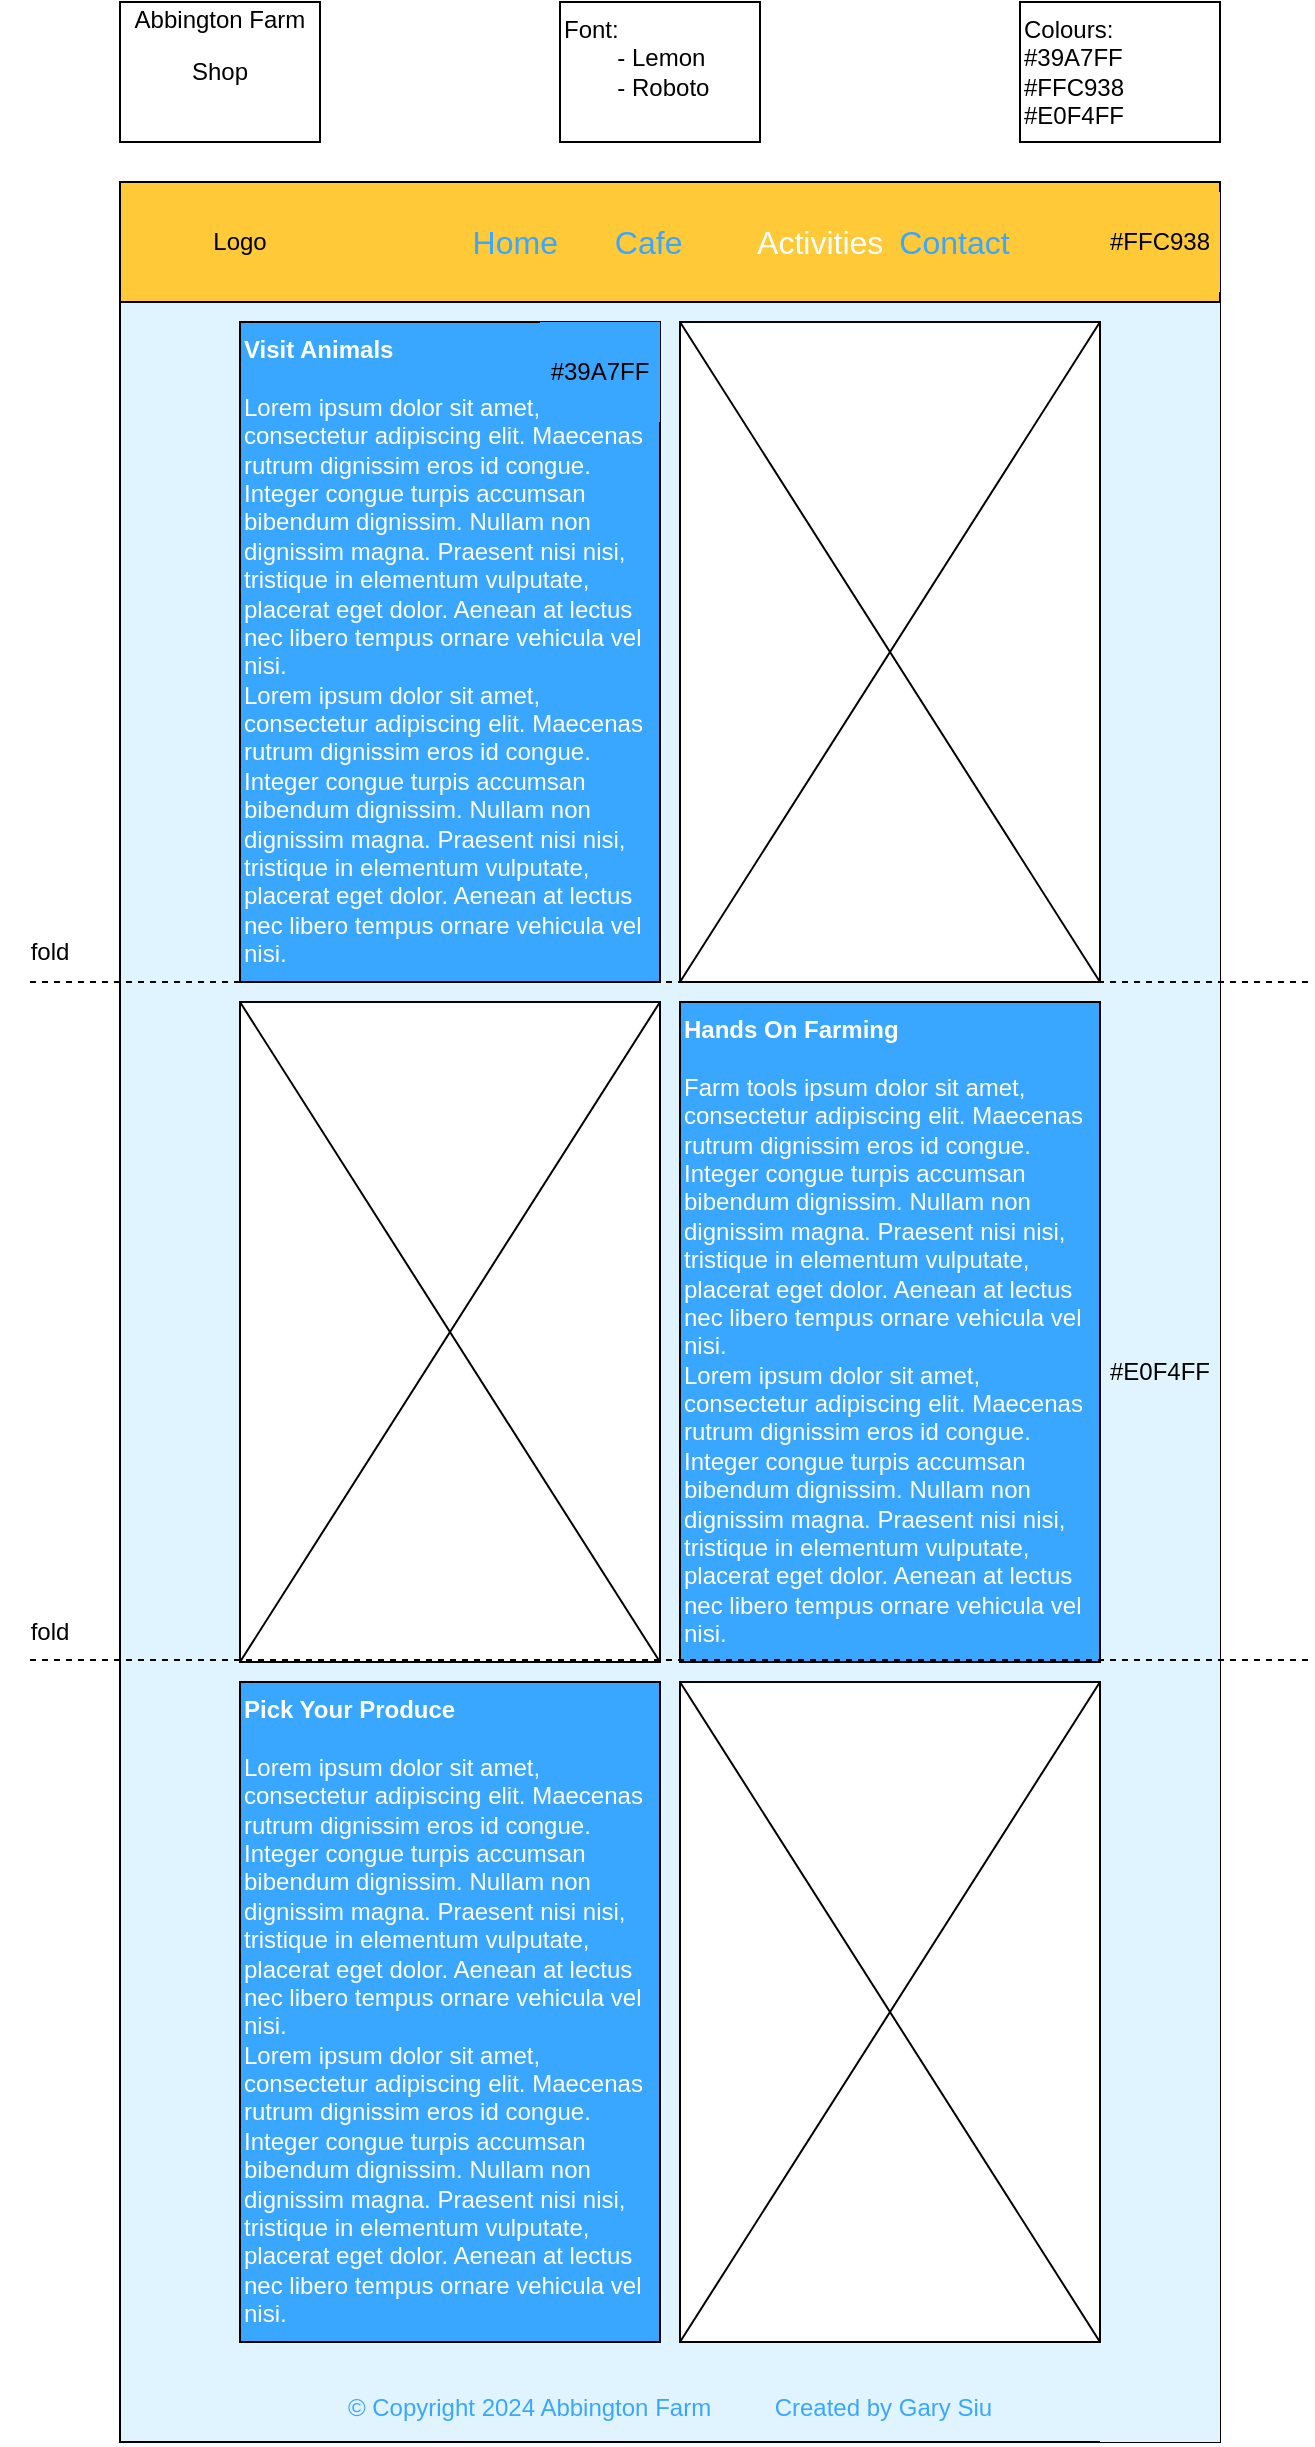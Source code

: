 <mxfile version="23.1.6" type="device">
  <diagram name="Page-1" id="TmDt9XGM6VzQtZlpyaEq">
    <mxGraphModel dx="748" dy="1153" grid="1" gridSize="10" guides="1" tooltips="1" connect="1" arrows="1" fold="1" page="1" pageScale="1" pageWidth="827" pageHeight="1169" math="0" shadow="0">
      <root>
        <mxCell id="0" />
        <mxCell id="1" parent="0" />
        <mxCell id="0ws95KaB-2t9atwoKgnw-23" value="" style="rounded=0;whiteSpace=wrap;html=1;fillColor=#E0F4FF;" parent="1" vertex="1">
          <mxGeometry x="100" y="220" width="550" height="1070" as="geometry" />
        </mxCell>
        <mxCell id="0ws95KaB-2t9atwoKgnw-8" value="#E0F4FF" style="rounded=0;whiteSpace=wrap;html=1;strokeColor=none;fillColor=#E0F4FF;" parent="1" vertex="1">
          <mxGeometry x="590" y="220" width="60" height="1070" as="geometry" />
        </mxCell>
        <mxCell id="0ws95KaB-2t9atwoKgnw-19" value="&lt;font color=&quot;#ffffff&quot;&gt;&lt;b&gt;Hands On Farming&lt;/b&gt;&lt;br&gt;&lt;br&gt;Farm tools ipsum dolor sit amet, consectetur adipiscing elit. Maecenas rutrum dignissim eros id congue. Integer congue turpis accumsan bibendum dignissim. Nullam non dignissim magna. Praesent nisi nisi, tristique in elementum vulputate, placerat eget dolor. Aenean at lectus nec libero tempus ornare vehicula vel nisi.&lt;br&gt;Lorem ipsum dolor sit amet, consectetur adipiscing elit. Maecenas rutrum dignissim eros id congue. Integer congue turpis accumsan bibendum dignissim. Nullam non dignissim magna. Praesent nisi nisi, tristique in elementum vulputate, placerat eget dolor. Aenean at lectus nec libero tempus ornare vehicula vel nisi.&lt;/font&gt;" style="rounded=0;whiteSpace=wrap;html=1;verticalAlign=top;align=left;fillColor=#39A7FF;" parent="1" vertex="1">
          <mxGeometry x="380" y="570" width="210" height="330" as="geometry" />
        </mxCell>
        <mxCell id="0ws95KaB-2t9atwoKgnw-32" value="" style="endArrow=none;dashed=1;html=1;rounded=0;" parent="1" edge="1">
          <mxGeometry width="50" height="50" relative="1" as="geometry">
            <mxPoint x="55" y="560" as="sourcePoint" />
            <mxPoint x="695" y="560" as="targetPoint" />
          </mxGeometry>
        </mxCell>
        <mxCell id="0ws95KaB-2t9atwoKgnw-33" value="fold" style="rounded=0;whiteSpace=wrap;html=1;strokeColor=none;fillColor=none;" parent="1" vertex="1">
          <mxGeometry x="40" y="530" width="50" height="30" as="geometry" />
        </mxCell>
        <mxCell id="0ws95KaB-2t9atwoKgnw-35" value="&lt;font color=&quot;#ffffff&quot;&gt;&lt;b&gt;Visit Animals&lt;/b&gt;&lt;br&gt;&lt;br&gt;Lorem ipsum dolor sit amet, consectetur adipiscing elit. Maecenas rutrum dignissim eros id congue. Integer congue turpis accumsan bibendum dignissim. Nullam non dignissim magna. Praesent nisi nisi, tristique in elementum vulputate, placerat eget dolor. Aenean at lectus nec libero tempus ornare vehicula vel nisi.&lt;br&gt;Lorem ipsum dolor sit amet, consectetur adipiscing elit. Maecenas rutrum dignissim eros id congue. Integer congue turpis accumsan bibendum dignissim. Nullam non dignissim magna. Praesent nisi nisi, tristique in elementum vulputate, placerat eget dolor. Aenean at lectus nec libero tempus ornare vehicula vel nisi.&lt;/font&gt;" style="rounded=0;whiteSpace=wrap;html=1;verticalAlign=top;align=left;fillColor=#39A7FF;" parent="1" vertex="1">
          <mxGeometry x="160" y="230" width="210" height="330" as="geometry" />
        </mxCell>
        <mxCell id="0ws95KaB-2t9atwoKgnw-37" value="" style="group" parent="1" vertex="1" connectable="0">
          <mxGeometry x="380" y="230" width="210" height="330" as="geometry" />
        </mxCell>
        <mxCell id="0ws95KaB-2t9atwoKgnw-27" value="" style="rounded=0;whiteSpace=wrap;html=1;" parent="0ws95KaB-2t9atwoKgnw-37" vertex="1">
          <mxGeometry width="210" height="330" as="geometry" />
        </mxCell>
        <mxCell id="0ws95KaB-2t9atwoKgnw-28" value="" style="endArrow=none;html=1;rounded=0;exitX=0;exitY=0;exitDx=0;exitDy=0;entryX=1;entryY=1;entryDx=0;entryDy=0;" parent="0ws95KaB-2t9atwoKgnw-37" source="0ws95KaB-2t9atwoKgnw-27" target="0ws95KaB-2t9atwoKgnw-27" edge="1">
          <mxGeometry width="50" height="50" relative="1" as="geometry">
            <mxPoint x="-40" y="230" as="sourcePoint" />
            <mxPoint x="10" y="180" as="targetPoint" />
          </mxGeometry>
        </mxCell>
        <mxCell id="0ws95KaB-2t9atwoKgnw-29" value="" style="endArrow=none;html=1;rounded=0;exitX=0;exitY=1;exitDx=0;exitDy=0;entryX=1;entryY=0;entryDx=0;entryDy=0;" parent="0ws95KaB-2t9atwoKgnw-37" source="0ws95KaB-2t9atwoKgnw-27" target="0ws95KaB-2t9atwoKgnw-27" edge="1">
          <mxGeometry width="50" height="50" relative="1" as="geometry">
            <mxPoint x="-290.0" y="320" as="sourcePoint" />
            <mxPoint x="150" y="330" as="targetPoint" />
          </mxGeometry>
        </mxCell>
        <mxCell id="0ws95KaB-2t9atwoKgnw-38" value="" style="group" parent="1" vertex="1" connectable="0">
          <mxGeometry x="160" y="570" width="210" height="330" as="geometry" />
        </mxCell>
        <mxCell id="0ws95KaB-2t9atwoKgnw-39" value="" style="rounded=0;whiteSpace=wrap;html=1;" parent="0ws95KaB-2t9atwoKgnw-38" vertex="1">
          <mxGeometry width="210" height="330" as="geometry" />
        </mxCell>
        <mxCell id="0ws95KaB-2t9atwoKgnw-40" value="" style="endArrow=none;html=1;rounded=0;exitX=0;exitY=0;exitDx=0;exitDy=0;entryX=1;entryY=1;entryDx=0;entryDy=0;" parent="0ws95KaB-2t9atwoKgnw-38" source="0ws95KaB-2t9atwoKgnw-39" target="0ws95KaB-2t9atwoKgnw-39" edge="1">
          <mxGeometry width="50" height="50" relative="1" as="geometry">
            <mxPoint x="-40" y="230" as="sourcePoint" />
            <mxPoint x="10" y="180" as="targetPoint" />
          </mxGeometry>
        </mxCell>
        <mxCell id="0ws95KaB-2t9atwoKgnw-41" value="" style="endArrow=none;html=1;rounded=0;exitX=0;exitY=1;exitDx=0;exitDy=0;entryX=1;entryY=0;entryDx=0;entryDy=0;" parent="0ws95KaB-2t9atwoKgnw-38" source="0ws95KaB-2t9atwoKgnw-39" target="0ws95KaB-2t9atwoKgnw-39" edge="1">
          <mxGeometry width="50" height="50" relative="1" as="geometry">
            <mxPoint x="-290.0" y="320" as="sourcePoint" />
            <mxPoint x="150" y="330" as="targetPoint" />
          </mxGeometry>
        </mxCell>
        <mxCell id="0ws95KaB-2t9atwoKgnw-43" value="" style="group" parent="1" vertex="1" connectable="0">
          <mxGeometry x="380" y="910" width="210" height="330" as="geometry" />
        </mxCell>
        <mxCell id="0ws95KaB-2t9atwoKgnw-44" value="" style="rounded=0;whiteSpace=wrap;html=1;" parent="0ws95KaB-2t9atwoKgnw-43" vertex="1">
          <mxGeometry width="210" height="330" as="geometry" />
        </mxCell>
        <mxCell id="0ws95KaB-2t9atwoKgnw-45" value="" style="endArrow=none;html=1;rounded=0;exitX=0;exitY=0;exitDx=0;exitDy=0;entryX=1;entryY=1;entryDx=0;entryDy=0;" parent="0ws95KaB-2t9atwoKgnw-43" source="0ws95KaB-2t9atwoKgnw-44" target="0ws95KaB-2t9atwoKgnw-44" edge="1">
          <mxGeometry width="50" height="50" relative="1" as="geometry">
            <mxPoint x="-40" y="230" as="sourcePoint" />
            <mxPoint x="10" y="180" as="targetPoint" />
          </mxGeometry>
        </mxCell>
        <mxCell id="0ws95KaB-2t9atwoKgnw-46" value="" style="endArrow=none;html=1;rounded=0;exitX=0;exitY=1;exitDx=0;exitDy=0;entryX=1;entryY=0;entryDx=0;entryDy=0;" parent="0ws95KaB-2t9atwoKgnw-43" source="0ws95KaB-2t9atwoKgnw-44" target="0ws95KaB-2t9atwoKgnw-44" edge="1">
          <mxGeometry width="50" height="50" relative="1" as="geometry">
            <mxPoint x="-290.0" y="320" as="sourcePoint" />
            <mxPoint x="150" y="330" as="targetPoint" />
          </mxGeometry>
        </mxCell>
        <mxCell id="0ws95KaB-2t9atwoKgnw-47" value="&lt;font color=&quot;#ffffff&quot;&gt;&lt;b&gt;Pick Your Produce&lt;/b&gt;&lt;br&gt;&lt;br&gt;Lorem ipsum dolor sit amet, consectetur adipiscing elit. Maecenas rutrum dignissim eros id congue. Integer congue turpis accumsan bibendum dignissim. Nullam non dignissim magna. Praesent nisi nisi, tristique in elementum vulputate, placerat eget dolor. Aenean at lectus nec libero tempus ornare vehicula vel nisi.&lt;br&gt;Lorem ipsum dolor sit amet, consectetur adipiscing elit. Maecenas rutrum dignissim eros id congue. Integer congue turpis accumsan bibendum dignissim. Nullam non dignissim magna. Praesent nisi nisi, tristique in elementum vulputate, placerat eget dolor. Aenean at lectus nec libero tempus ornare vehicula vel nisi.&lt;/font&gt;" style="rounded=0;whiteSpace=wrap;html=1;verticalAlign=top;align=left;fillColor=#39A7FF;" parent="1" vertex="1">
          <mxGeometry x="160" y="910" width="210" height="330" as="geometry" />
        </mxCell>
        <mxCell id="0ws95KaB-2t9atwoKgnw-48" value="fold" style="rounded=0;whiteSpace=wrap;html=1;strokeColor=none;fillColor=none;" parent="1" vertex="1">
          <mxGeometry x="40" y="870" width="50" height="30" as="geometry" />
        </mxCell>
        <mxCell id="0ws95KaB-2t9atwoKgnw-50" value="" style="endArrow=none;dashed=1;html=1;rounded=0;" parent="1" edge="1">
          <mxGeometry width="50" height="50" relative="1" as="geometry">
            <mxPoint x="55" y="899" as="sourcePoint" />
            <mxPoint x="695" y="899" as="targetPoint" />
          </mxGeometry>
        </mxCell>
        <mxCell id="QlrDiMTmjFx_AdwDfv0w-2" value="&lt;div align=&quot;left&quot; style=&quot;font-size: 16px;&quot;&gt;&lt;font color=&quot;#39a7ff&quot; style=&quot;font-size: 16px;&quot;&gt;&lt;span style=&quot;white-space: pre;&quot;&gt;&#x9;&lt;/span&gt;&lt;span style=&quot;white-space: pre;&quot;&gt;&#x9;&lt;/span&gt;&lt;/font&gt;&lt;font color=&quot;#39a7ff&quot; style=&quot;font-size: 16px;&quot;&gt;Home&lt;/font&gt;&lt;font color=&quot;#39a7ff&quot; style=&quot;font-size: 16px;&quot;&gt; &lt;span style=&quot;white-space: pre;&quot;&gt;&#x9;&lt;/span&gt;&lt;/font&gt;&lt;font color=&quot;#39a7ff&quot; style=&quot;font-size: 16px;&quot;&gt;Cafe &lt;span style=&quot;white-space: pre;&quot;&gt;&#x9;&lt;/span&gt;&lt;/font&gt;&lt;font color=&quot;#ffffff&quot; style=&quot;font-size: 16px;&quot;&gt;Activities &lt;span style=&quot;white-space: pre;&quot;&gt;&#x9;&lt;/span&gt;&lt;/font&gt;&lt;font color=&quot;#39a7ff&quot; style=&quot;font-size: 16px;&quot;&gt;Contact&lt;br style=&quot;font-size: 16px;&quot;&gt;&lt;/font&gt;&lt;/div&gt;" style="rounded=0;whiteSpace=wrap;html=1;fillColor=#FFC938;fontSize=16;fontColor=#416D19;" parent="1" vertex="1">
          <mxGeometry x="100" y="160" width="550" height="60" as="geometry" />
        </mxCell>
        <mxCell id="QlrDiMTmjFx_AdwDfv0w-3" value="Logo" style="rounded=0;whiteSpace=wrap;html=1;strokeColor=none;fillColor=none;" parent="1" vertex="1">
          <mxGeometry x="100" y="160" width="120" height="60" as="geometry" />
        </mxCell>
        <mxCell id="QlrDiMTmjFx_AdwDfv0w-4" value="#FFC938" style="rounded=0;whiteSpace=wrap;html=1;fillColor=#FFC938;strokeColor=none;" parent="1" vertex="1">
          <mxGeometry x="590" y="165" width="60" height="50" as="geometry" />
        </mxCell>
        <mxCell id="QlrDiMTmjFx_AdwDfv0w-6" value="&lt;font color=&quot;#39a7ff&quot;&gt;&lt;br&gt;&lt;/font&gt;&lt;p&gt;&lt;font color=&quot;#39a7ff&quot;&gt;© Copyright 2024 Abbington Farm&lt;span style=&quot;white-space: pre;&quot;&gt;&#x9;&lt;/span&gt;&lt;span style=&quot;white-space: pre;&quot;&gt;&#x9;&lt;/span&gt;Created by Gary Siu&lt;br&gt;&lt;/font&gt;&lt;/p&gt;" style="rounded=0;whiteSpace=wrap;html=1;verticalAlign=middle;align=center;fillColor=#E0F4FF;strokeColor=none;" parent="1" vertex="1">
          <mxGeometry x="160" y="1250" width="430" height="30" as="geometry" />
        </mxCell>
        <mxCell id="QlrDiMTmjFx_AdwDfv0w-7" value="#39A7FF" style="rounded=0;whiteSpace=wrap;html=1;fillColor=#39A7FF;strokeColor=none;" parent="1" vertex="1">
          <mxGeometry x="310" y="230" width="60" height="50" as="geometry" />
        </mxCell>
        <mxCell id="38O7LvCPyG2D14HAYaSH-1" value="Font:&lt;br&gt;&lt;span style=&quot;white-space: pre;&quot;&gt;&#x9;&lt;/span&gt;- Lemon&lt;br&gt;&lt;span style=&quot;white-space: pre;&quot;&gt;&#x9;&lt;/span&gt;- Roboto" style="rounded=0;whiteSpace=wrap;html=1;align=left;verticalAlign=top;fontStyle=0" vertex="1" parent="1">
          <mxGeometry x="320" y="70" width="100" height="70" as="geometry" />
        </mxCell>
        <mxCell id="38O7LvCPyG2D14HAYaSH-2" value="Colours:&lt;span style=&quot;&quot;&gt; &lt;br&gt;#39A7FF&lt;/span&gt;&lt;br&gt;#FFC938&lt;br&gt;#E0F4FF" style="rounded=0;whiteSpace=wrap;html=1;align=left;verticalAlign=top;fontStyle=0" vertex="1" parent="1">
          <mxGeometry x="550" y="70" width="100" height="70" as="geometry" />
        </mxCell>
        <mxCell id="38O7LvCPyG2D14HAYaSH-3" value="" style="group" vertex="1" connectable="0" parent="1">
          <mxGeometry x="100" y="70" width="100" height="70" as="geometry" />
        </mxCell>
        <mxCell id="38O7LvCPyG2D14HAYaSH-4" value="Shop" style="rounded=0;whiteSpace=wrap;html=1;align=center;verticalAlign=middle;" vertex="1" parent="38O7LvCPyG2D14HAYaSH-3">
          <mxGeometry width="100" height="70" as="geometry" />
        </mxCell>
        <mxCell id="38O7LvCPyG2D14HAYaSH-5" value="Abbington Farm" style="rounded=0;whiteSpace=wrap;html=1;strokeColor=none;fillColor=none;" vertex="1" parent="38O7LvCPyG2D14HAYaSH-3">
          <mxGeometry x="5" width="90" height="17.5" as="geometry" />
        </mxCell>
      </root>
    </mxGraphModel>
  </diagram>
</mxfile>
